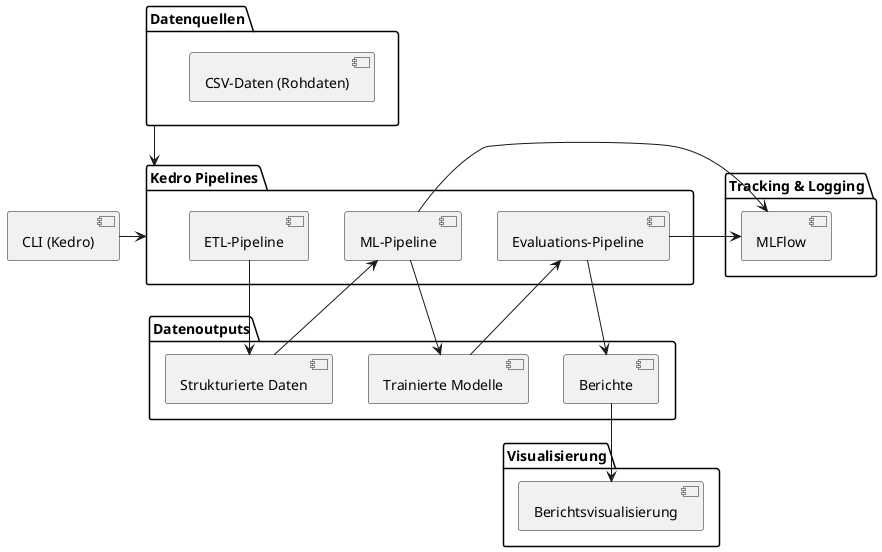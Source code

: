 @startuml Datenfluss

package "Datenquellen" {
  [CSV-Daten (Rohdaten)]
}

package "Kedro Pipelines" {
  [ETL-Pipeline]
  [ML-Pipeline]
  [Evaluations-Pipeline]
}

package "Datenoutputs" {
  [Strukturierte Daten]
  [Trainierte Modelle]
  [Berichte]
}

package "Tracking & Logging" {
  [MLFlow]
}



package "Visualisierung" {
  [Berichtsvisualisierung]
}
[CLI (Kedro)] -> [Kedro Pipelines]
[Datenquellen] --> [Kedro Pipelines]
[ETL-Pipeline] --> [Strukturierte Daten]
[Strukturierte Daten] --> [ML-Pipeline]
[ML-Pipeline] --> [Trainierte Modelle]
[Trainierte Modelle] --> [Evaluations-Pipeline]
[Evaluations-Pipeline] --> [Berichte]
[ML-Pipeline] -> [MLFlow]
[Evaluations-Pipeline] -> [MLFlow]
[Berichte] --> [Berichtsvisualisierung]




@enduml
